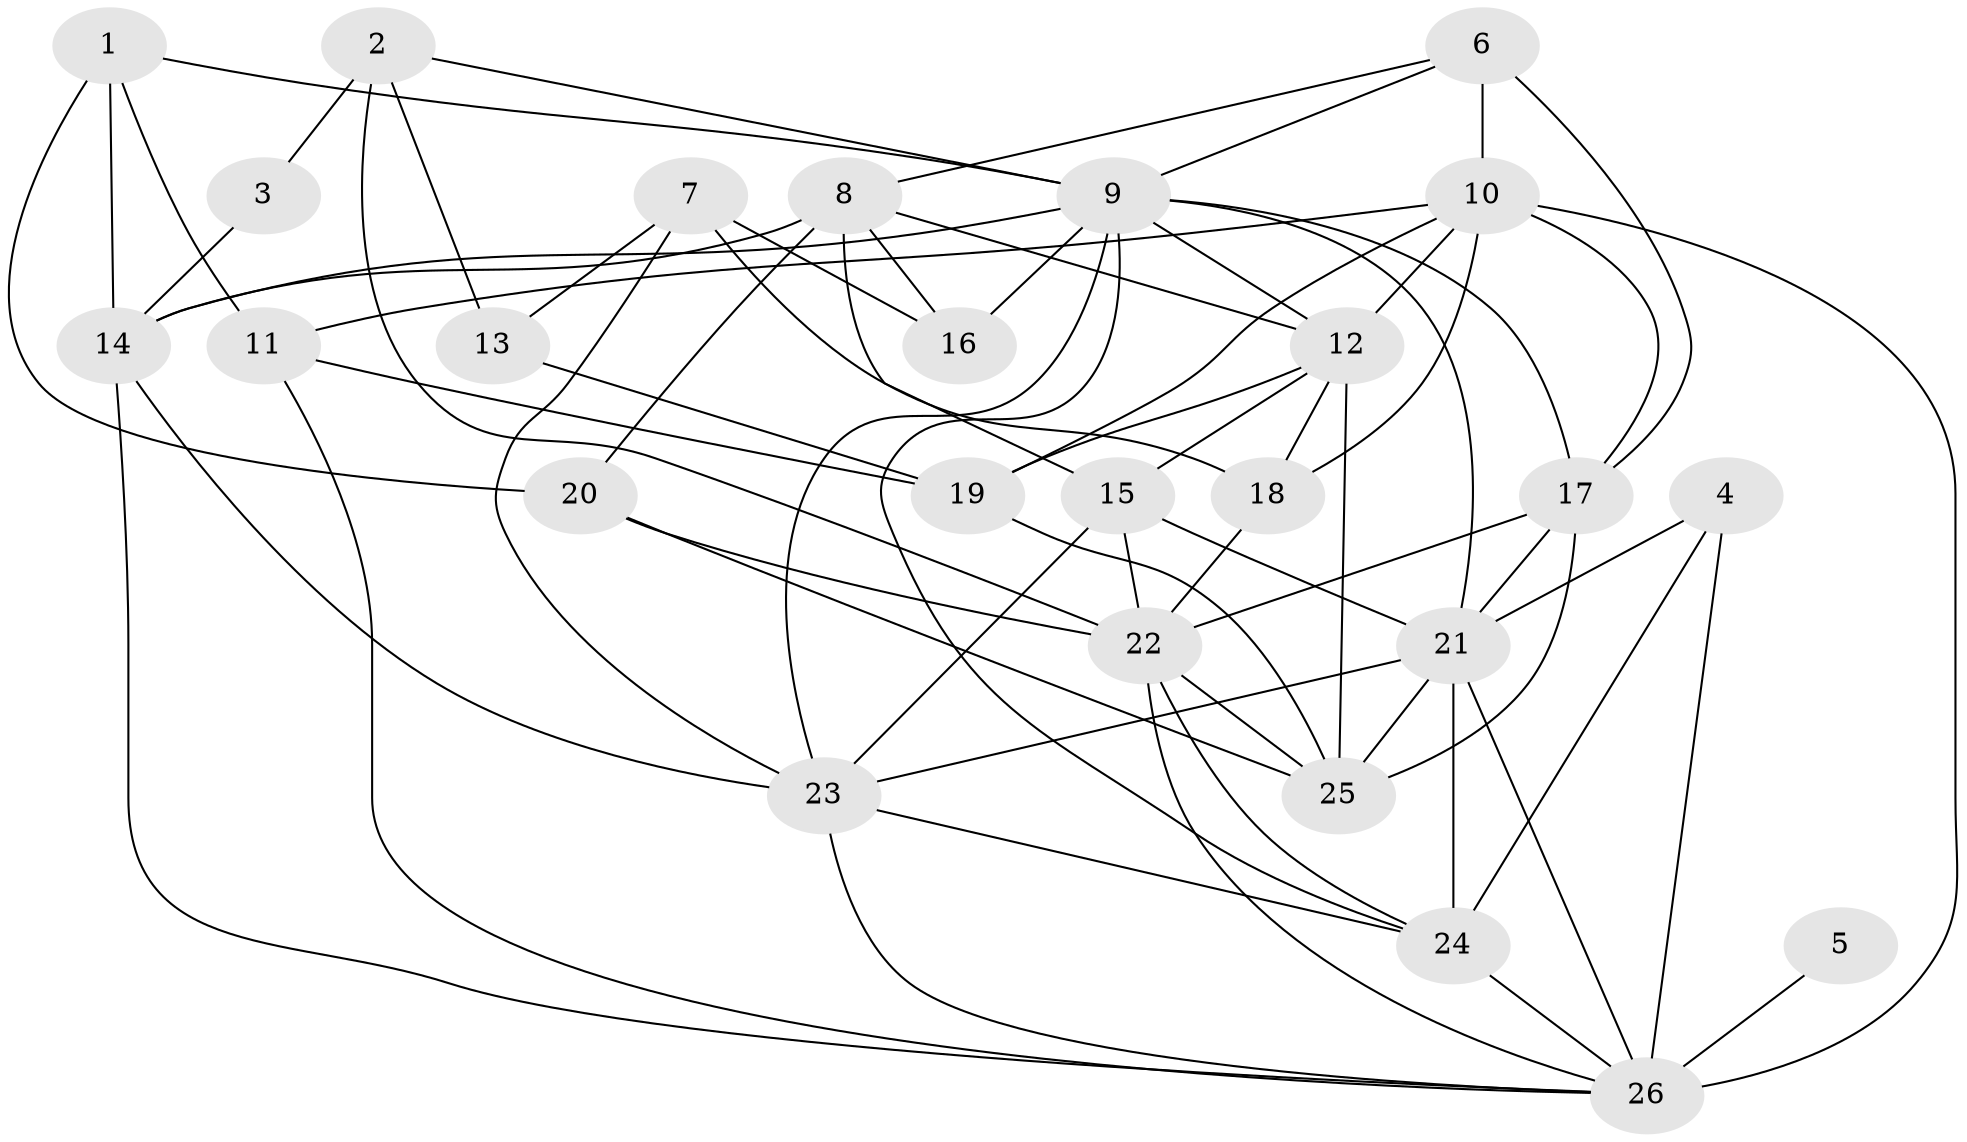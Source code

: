 // original degree distribution, {3: 0.25396825396825395, 4: 0.2698412698412698, 2: 0.15873015873015872, 7: 0.031746031746031744, 5: 0.1746031746031746, 9: 0.015873015873015872, 6: 0.07936507936507936, 8: 0.015873015873015872}
// Generated by graph-tools (version 1.1) at 2025/37/03/04/25 23:37:14]
// undirected, 26 vertices, 68 edges
graph export_dot {
  node [color=gray90,style=filled];
  1;
  2;
  3;
  4;
  5;
  6;
  7;
  8;
  9;
  10;
  11;
  12;
  13;
  14;
  15;
  16;
  17;
  18;
  19;
  20;
  21;
  22;
  23;
  24;
  25;
  26;
  1 -- 9 [weight=1.0];
  1 -- 11 [weight=1.0];
  1 -- 14 [weight=1.0];
  1 -- 20 [weight=1.0];
  2 -- 3 [weight=1.0];
  2 -- 9 [weight=1.0];
  2 -- 13 [weight=1.0];
  2 -- 22 [weight=2.0];
  3 -- 14 [weight=2.0];
  4 -- 21 [weight=2.0];
  4 -- 24 [weight=1.0];
  4 -- 26 [weight=2.0];
  5 -- 26 [weight=3.0];
  6 -- 8 [weight=1.0];
  6 -- 9 [weight=1.0];
  6 -- 10 [weight=1.0];
  6 -- 17 [weight=2.0];
  7 -- 13 [weight=1.0];
  7 -- 16 [weight=1.0];
  7 -- 18 [weight=1.0];
  7 -- 23 [weight=1.0];
  8 -- 12 [weight=1.0];
  8 -- 14 [weight=1.0];
  8 -- 15 [weight=1.0];
  8 -- 16 [weight=1.0];
  8 -- 20 [weight=1.0];
  9 -- 12 [weight=1.0];
  9 -- 14 [weight=1.0];
  9 -- 16 [weight=2.0];
  9 -- 17 [weight=1.0];
  9 -- 21 [weight=2.0];
  9 -- 23 [weight=1.0];
  9 -- 24 [weight=1.0];
  10 -- 11 [weight=1.0];
  10 -- 12 [weight=1.0];
  10 -- 17 [weight=1.0];
  10 -- 18 [weight=1.0];
  10 -- 19 [weight=1.0];
  10 -- 26 [weight=1.0];
  11 -- 19 [weight=1.0];
  11 -- 26 [weight=1.0];
  12 -- 15 [weight=1.0];
  12 -- 18 [weight=1.0];
  12 -- 19 [weight=2.0];
  12 -- 25 [weight=2.0];
  13 -- 19 [weight=1.0];
  14 -- 23 [weight=2.0];
  14 -- 26 [weight=1.0];
  15 -- 21 [weight=1.0];
  15 -- 22 [weight=1.0];
  15 -- 23 [weight=1.0];
  17 -- 21 [weight=2.0];
  17 -- 22 [weight=1.0];
  17 -- 25 [weight=1.0];
  18 -- 22 [weight=2.0];
  19 -- 25 [weight=1.0];
  20 -- 22 [weight=1.0];
  20 -- 25 [weight=2.0];
  21 -- 23 [weight=2.0];
  21 -- 24 [weight=1.0];
  21 -- 25 [weight=3.0];
  21 -- 26 [weight=1.0];
  22 -- 24 [weight=1.0];
  22 -- 25 [weight=2.0];
  22 -- 26 [weight=1.0];
  23 -- 24 [weight=1.0];
  23 -- 26 [weight=1.0];
  24 -- 26 [weight=2.0];
}
